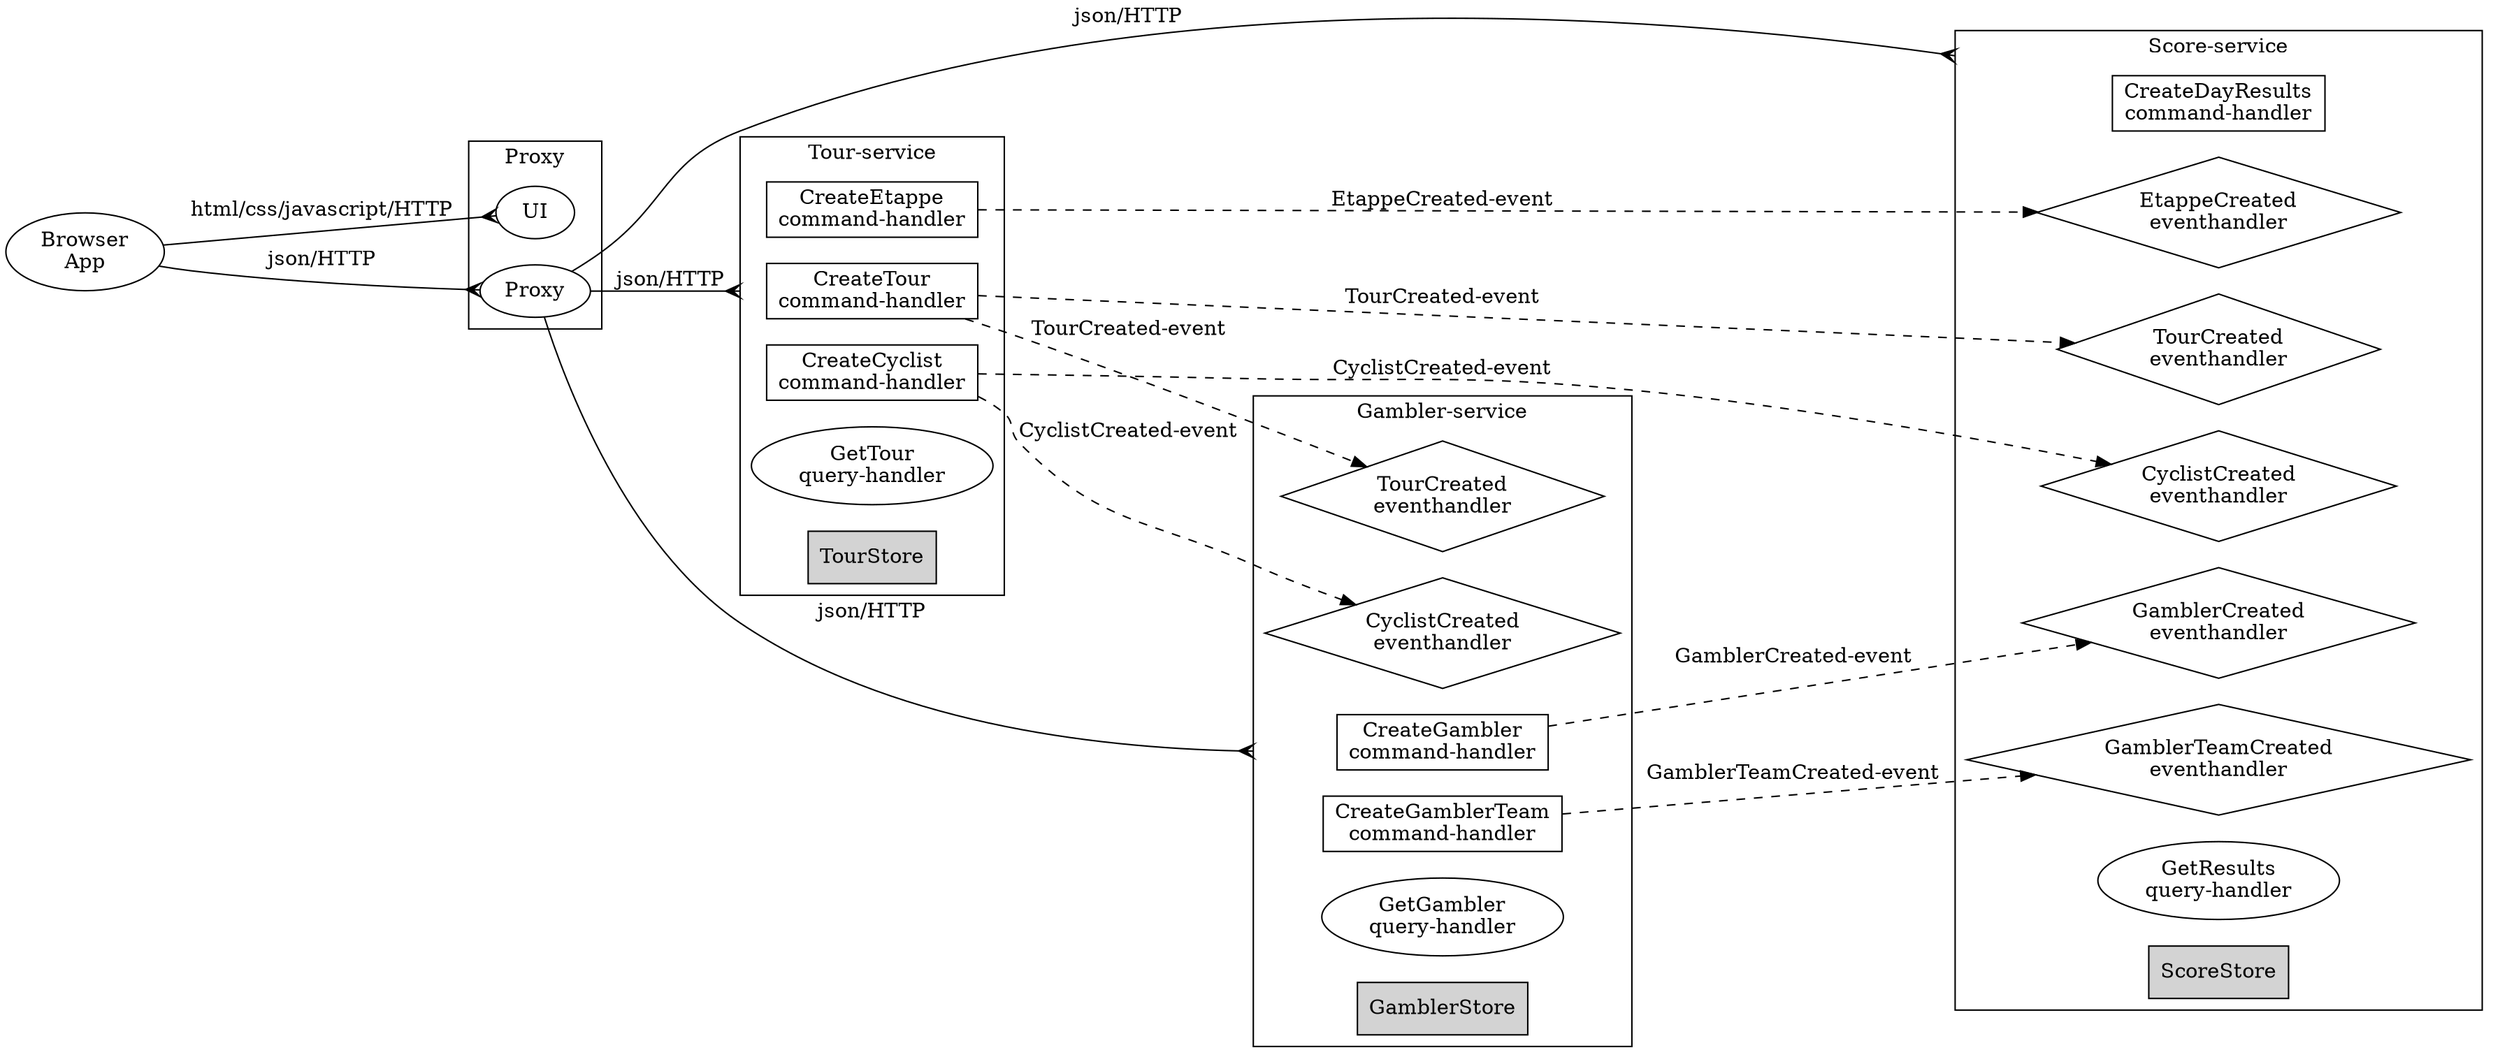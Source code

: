 // Generated automatically by microgen: do not edit manually

digraph G {
    graph [compound=true, rankdir=LR];

	subgraph clusterproxy {
        label="Proxy";
        "UI";
        "Proxy";
    }

// services

	subgraph clustertour {
		
		label="Tour-service";
		// events
		
		// comamnds
		
			 
				"TourCreateTour"  [label="CreateTour\ncommand-handler", shape=box];
			
		
			 
				"TourCreateCyclist"  [label="CreateCyclist\ncommand-handler", shape=box];
			
		
			 
				"TourCreateEtappe"  [label="CreateEtappe\ncommand-handler", shape=box];
			
		
			
			    "TourGetTour"  [label="GetTour\nquery-handler"];
			
		
		"TourStore" [shape=box, style=filled];
	}

	subgraph clustergambler {
		
		label="Gambler-service";
		// events
		
			"GamblerCyclistCreated" [label="CyclistCreated\neventhandler", shape=diamond];
		
			"GamblerTourCreated" [label="TourCreated\neventhandler", shape=diamond];
		
		// comamnds
		
			 
				"GamblerCreateGambler"  [label="CreateGambler\ncommand-handler", shape=box];
			
		
			 
				"GamblerCreateGamblerTeam"  [label="CreateGamblerTeam\ncommand-handler", shape=box];
			
		
			
			    "GamblerGetGambler"  [label="GetGambler\nquery-handler"];
			
		
		"GamblerStore" [shape=box, style=filled];
	}

	subgraph clusterscore {
		
		label="Score-service";
		// events
		
			"ScoreGamblerCreated" [label="GamblerCreated\neventhandler", shape=diamond];
		
			"ScoreGamblerTeamCreated" [label="GamblerTeamCreated\neventhandler", shape=diamond];
		
			"ScoreTourCreated" [label="TourCreated\neventhandler", shape=diamond];
		
			"ScoreEtappeCreated" [label="EtappeCreated\neventhandler", shape=diamond];
		
			"ScoreCyclistCreated" [label="CyclistCreated\neventhandler", shape=diamond];
		
		// comamnds
		
			 
				"ScoreCreateDayResults"  [label="CreateDayResults\ncommand-handler", shape=box];
			
		
			
			    "ScoreGetResults"  [label="GetResults\nquery-handler"];
			
		
		"ScoreStore" [shape=box, style=filled];
	}


	// edges
	"Browser\nApp" -> "UI" [label="html/css/javascript/HTTP",arrowhead=crow];
	"Browser\nApp" -> "Proxy" [label="json/HTTP",arrowhead=crow];
	

	"Proxy" -> "TourCreateTour" [label="json/HTTP", lhead=clustertour, arrowhead=crow];

	"Proxy" -> "GamblerCreateGambler" [label="json/HTTP", lhead=clustergambler, arrowhead=crow];

	"Proxy" -> "ScoreCreateDayResults" [label="json/HTTP", lhead=clusterscore, arrowhead=crow];


	"TourCreateTour" -> "GamblerTourCreated" [label="TourCreated-event", style=dashed];
	"TourCreateTour" -> "ScoreTourCreated" [label="TourCreated-event", style=dashed];
	"TourCreateCyclist" -> "GamblerCyclistCreated" [label="CyclistCreated-event", style=dashed];
	"TourCreateCyclist" -> "ScoreCyclistCreated" [label="CyclistCreated-event", style=dashed];
	"TourCreateEtappe" -> "ScoreEtappeCreated" [label="EtappeCreated-event", style=dashed];
	"GamblerCreateGambler" -> "ScoreGamblerCreated" [label="GamblerCreated-event", style=dashed];
	"GamblerCreateGamblerTeam" -> "ScoreGamblerTeamCreated" [label="GamblerTeamCreated-event", style=dashed];


}